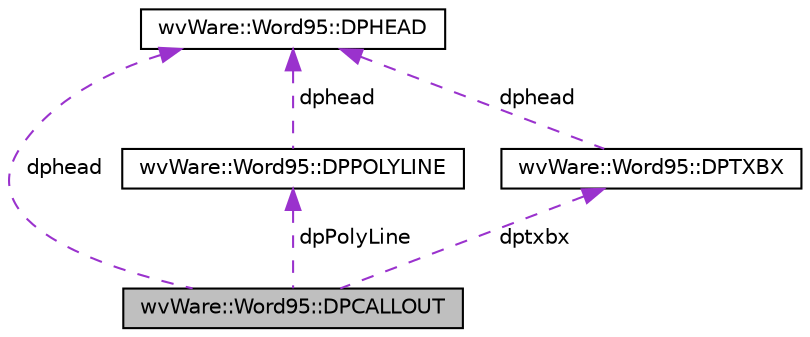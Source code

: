 digraph "wvWare::Word95::DPCALLOUT"
{
  edge [fontname="Helvetica",fontsize="10",labelfontname="Helvetica",labelfontsize="10"];
  node [fontname="Helvetica",fontsize="10",shape=record];
  Node1 [label="wvWare::Word95::DPCALLOUT",height=0.2,width=0.4,color="black", fillcolor="grey75", style="filled", fontcolor="black"];
  Node2 -> Node1 [dir="back",color="darkorchid3",fontsize="10",style="dashed",label=" dpPolyLine" ,fontname="Helvetica"];
  Node2 [label="wvWare::Word95::DPPOLYLINE",height=0.2,width=0.4,color="black", fillcolor="white", style="filled",URL="$structwv_ware_1_1_word95_1_1_d_p_p_o_l_y_l_i_n_e.html"];
  Node3 -> Node2 [dir="back",color="darkorchid3",fontsize="10",style="dashed",label=" dphead" ,fontname="Helvetica"];
  Node3 [label="wvWare::Word95::DPHEAD",height=0.2,width=0.4,color="black", fillcolor="white", style="filled",URL="$structwv_ware_1_1_word95_1_1_d_p_h_e_a_d.html"];
  Node3 -> Node1 [dir="back",color="darkorchid3",fontsize="10",style="dashed",label=" dphead" ,fontname="Helvetica"];
  Node4 -> Node1 [dir="back",color="darkorchid3",fontsize="10",style="dashed",label=" dptxbx" ,fontname="Helvetica"];
  Node4 [label="wvWare::Word95::DPTXBX",height=0.2,width=0.4,color="black", fillcolor="white", style="filled",URL="$structwv_ware_1_1_word95_1_1_d_p_t_x_b_x.html"];
  Node3 -> Node4 [dir="back",color="darkorchid3",fontsize="10",style="dashed",label=" dphead" ,fontname="Helvetica"];
}
